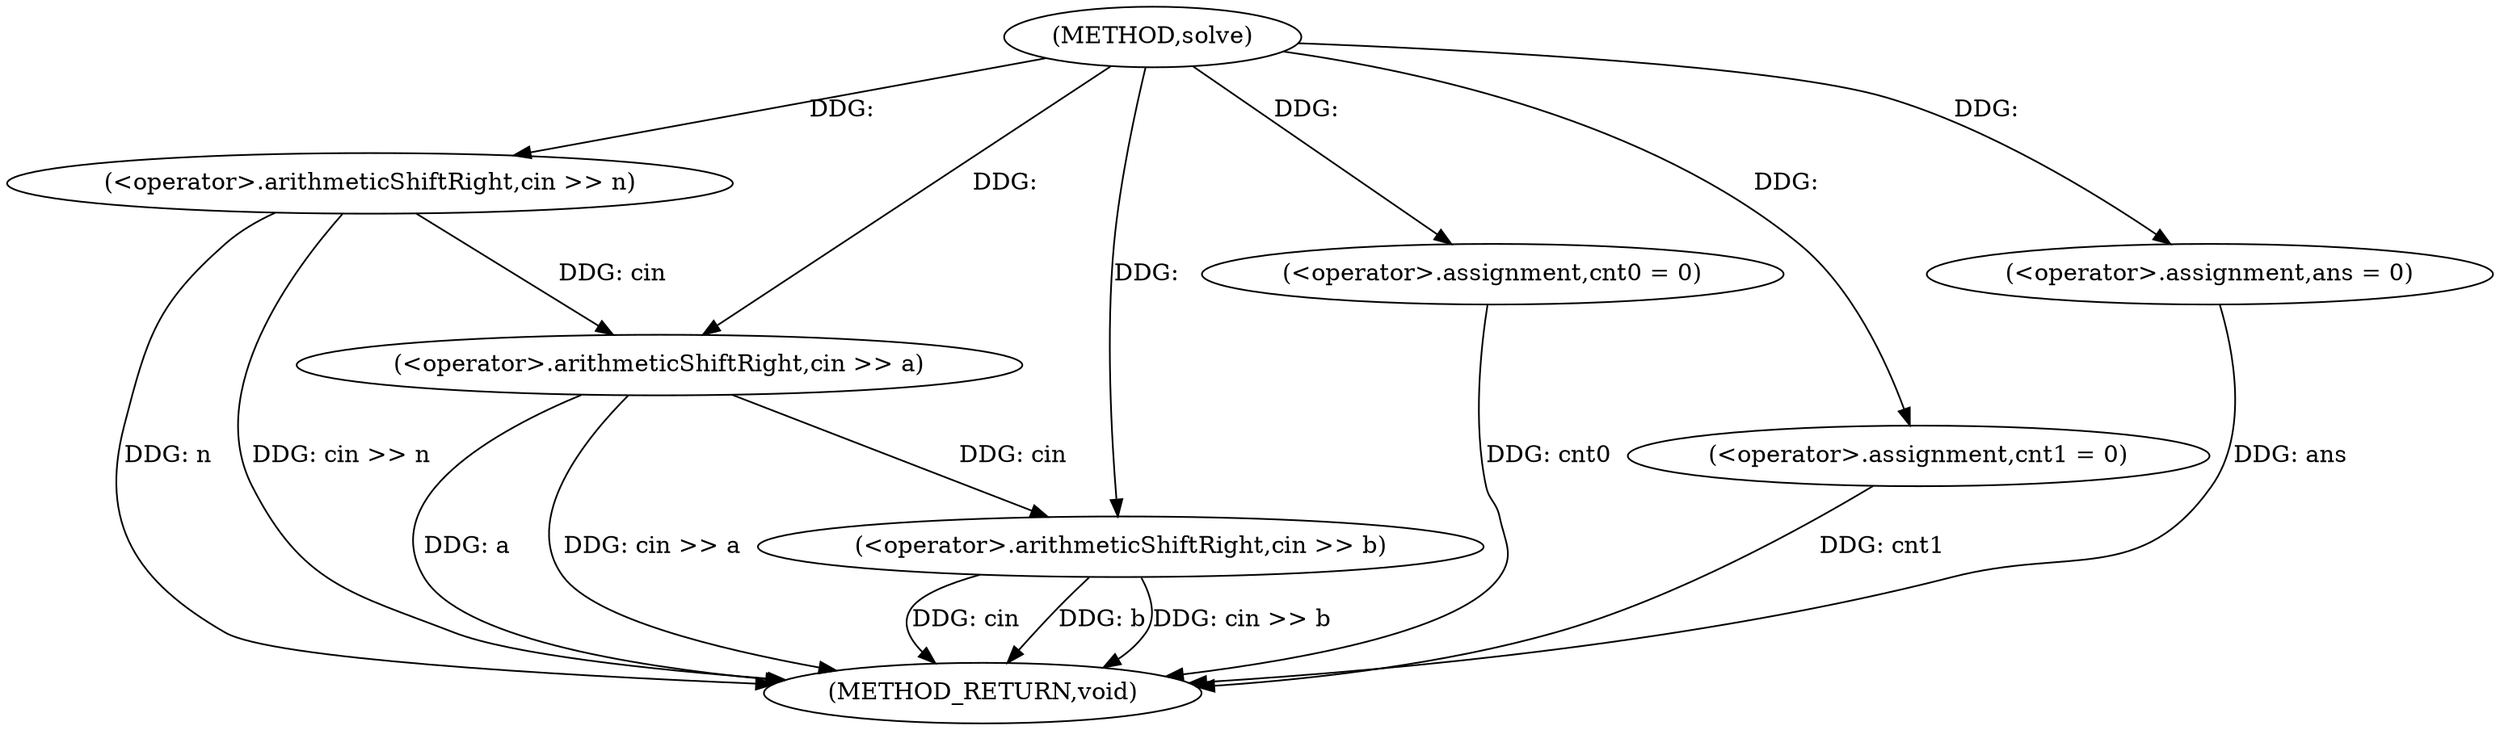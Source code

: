 digraph "solve" {  
"1000154" [label = "(METHOD,solve)" ]
"1000180" [label = "(METHOD_RETURN,void)" ]
"1000157" [label = "(<operator>.arithmeticShiftRight,cin >> n)" ]
"1000162" [label = "(<operator>.arithmeticShiftRight,cin >> a)" ]
"1000165" [label = "(<operator>.arithmeticShiftRight,cin >> b)" ]
"1000169" [label = "(<operator>.assignment,cnt0 = 0)" ]
"1000173" [label = "(<operator>.assignment,cnt1 = 0)" ]
"1000177" [label = "(<operator>.assignment,ans = 0)" ]
  "1000157" -> "1000180"  [ label = "DDG: n"] 
  "1000157" -> "1000180"  [ label = "DDG: cin >> n"] 
  "1000162" -> "1000180"  [ label = "DDG: a"] 
  "1000162" -> "1000180"  [ label = "DDG: cin >> a"] 
  "1000165" -> "1000180"  [ label = "DDG: cin"] 
  "1000165" -> "1000180"  [ label = "DDG: b"] 
  "1000165" -> "1000180"  [ label = "DDG: cin >> b"] 
  "1000169" -> "1000180"  [ label = "DDG: cnt0"] 
  "1000173" -> "1000180"  [ label = "DDG: cnt1"] 
  "1000177" -> "1000180"  [ label = "DDG: ans"] 
  "1000154" -> "1000169"  [ label = "DDG: "] 
  "1000154" -> "1000173"  [ label = "DDG: "] 
  "1000154" -> "1000177"  [ label = "DDG: "] 
  "1000154" -> "1000157"  [ label = "DDG: "] 
  "1000157" -> "1000162"  [ label = "DDG: cin"] 
  "1000154" -> "1000162"  [ label = "DDG: "] 
  "1000162" -> "1000165"  [ label = "DDG: cin"] 
  "1000154" -> "1000165"  [ label = "DDG: "] 
}
